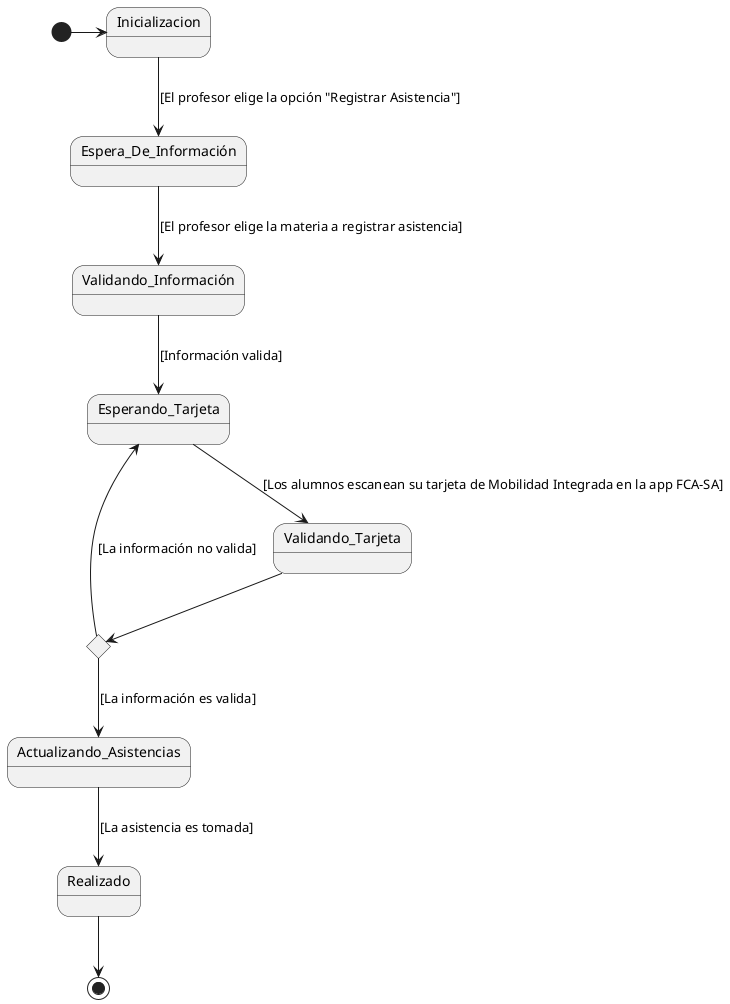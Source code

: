 @startuml DE_001

state c1 <<choice>>

[*] -> Inicializacion
Inicializacion --> Espera_De_Información : [El profesor elige la opción "Registrar Asistencia"]
Espera_De_Información --> Validando_Información : [El profesor elige la materia a registrar asistencia]
Validando_Información --> Esperando_Tarjeta : [Información valida]

Esperando_Tarjeta --> Validando_Tarjeta : [Los alumnos escanean su tarjeta de Mobilidad Integrada en la app FCA-SA]
Validando_Tarjeta --> c1
c1 --> Esperando_Tarjeta : [La información no valida]
c1 --> Actualizando_Asistencias : [La información es valida]
Actualizando_Asistencias --> Realizado : [La asistencia es tomada]
Realizado --> [*]


@enduml